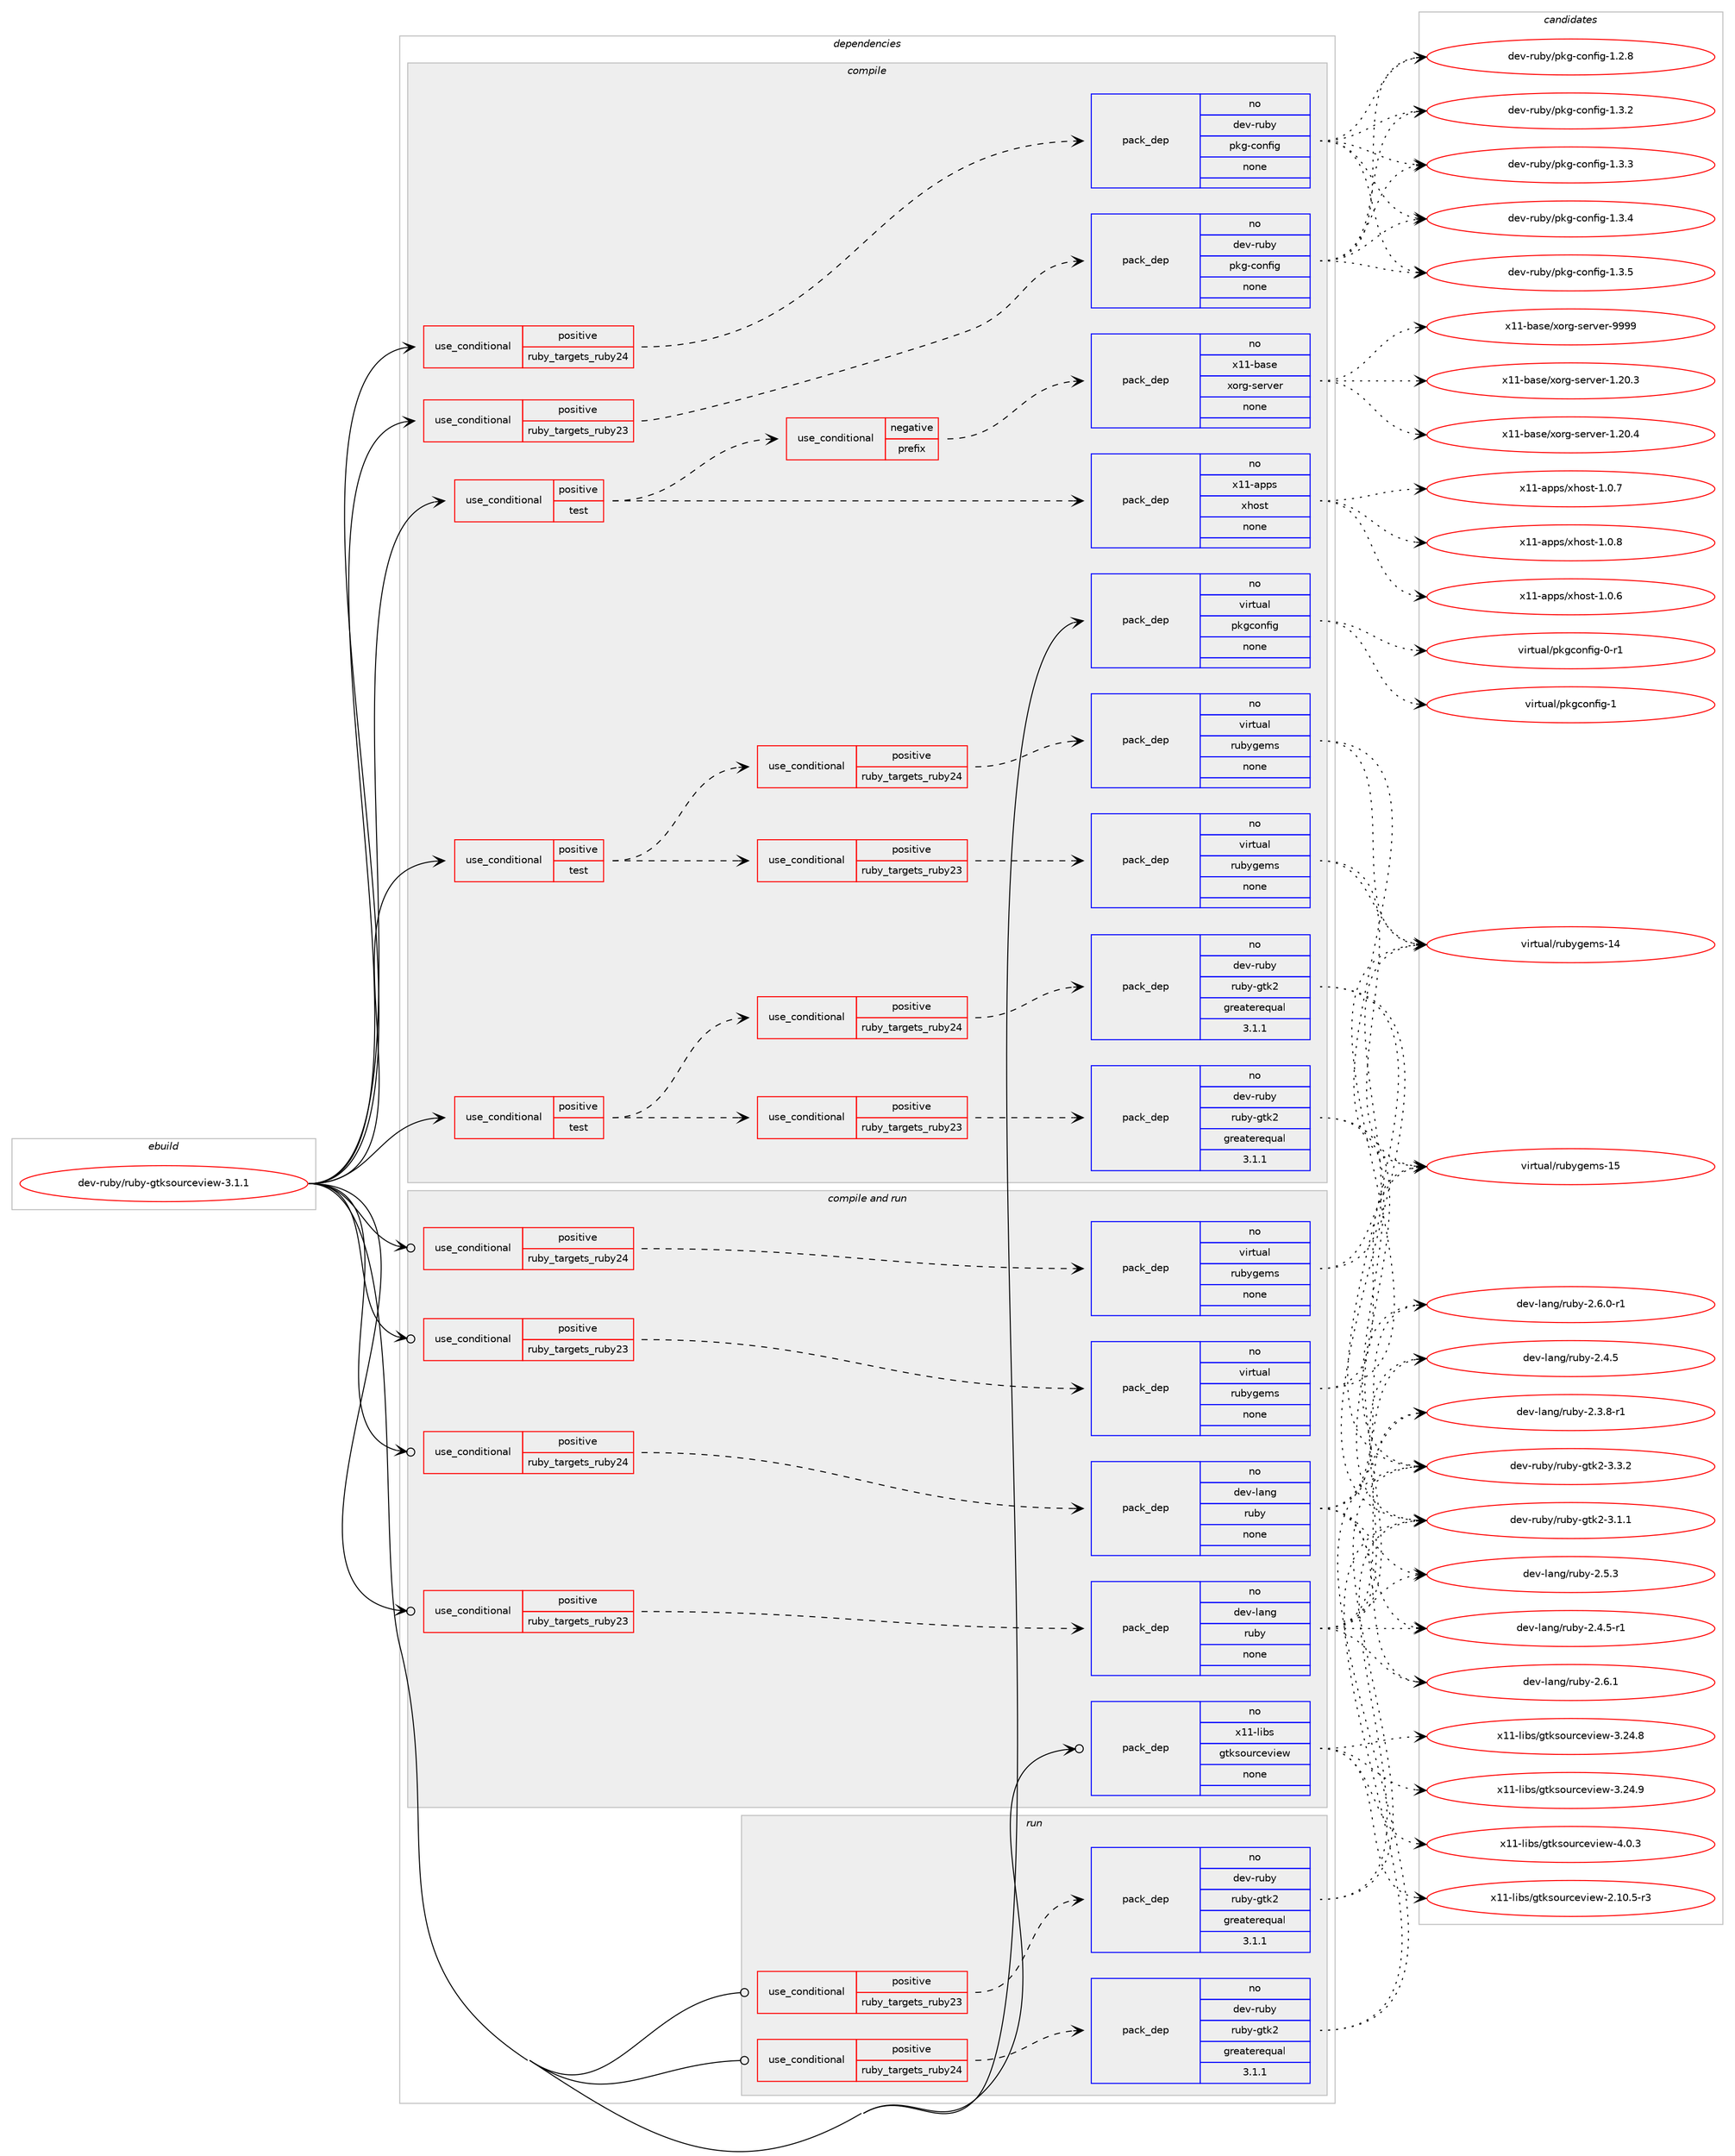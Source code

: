 digraph prolog {

# *************
# Graph options
# *************

newrank=true;
concentrate=true;
compound=true;
graph [rankdir=LR,fontname=Helvetica,fontsize=10,ranksep=1.5];#, ranksep=2.5, nodesep=0.2];
edge  [arrowhead=vee];
node  [fontname=Helvetica,fontsize=10];

# **********
# The ebuild
# **********

subgraph cluster_leftcol {
color=gray;
rank=same;
label=<<i>ebuild</i>>;
id [label="dev-ruby/ruby-gtksourceview-3.1.1", color=red, width=4, href="../dev-ruby/ruby-gtksourceview-3.1.1.svg"];
}

# ****************
# The dependencies
# ****************

subgraph cluster_midcol {
color=gray;
label=<<i>dependencies</i>>;
subgraph cluster_compile {
fillcolor="#eeeeee";
style=filled;
label=<<i>compile</i>>;
subgraph cond415450 {
dependency1523982 [label=<<TABLE BORDER="0" CELLBORDER="1" CELLSPACING="0" CELLPADDING="4"><TR><TD ROWSPAN="3" CELLPADDING="10">use_conditional</TD></TR><TR><TD>positive</TD></TR><TR><TD>ruby_targets_ruby23</TD></TR></TABLE>>, shape=none, color=red];
subgraph pack1085026 {
dependency1523983 [label=<<TABLE BORDER="0" CELLBORDER="1" CELLSPACING="0" CELLPADDING="4" WIDTH="220"><TR><TD ROWSPAN="6" CELLPADDING="30">pack_dep</TD></TR><TR><TD WIDTH="110">no</TD></TR><TR><TD>dev-ruby</TD></TR><TR><TD>pkg-config</TD></TR><TR><TD>none</TD></TR><TR><TD></TD></TR></TABLE>>, shape=none, color=blue];
}
dependency1523982:e -> dependency1523983:w [weight=20,style="dashed",arrowhead="vee"];
}
id:e -> dependency1523982:w [weight=20,style="solid",arrowhead="vee"];
subgraph cond415451 {
dependency1523984 [label=<<TABLE BORDER="0" CELLBORDER="1" CELLSPACING="0" CELLPADDING="4"><TR><TD ROWSPAN="3" CELLPADDING="10">use_conditional</TD></TR><TR><TD>positive</TD></TR><TR><TD>ruby_targets_ruby24</TD></TR></TABLE>>, shape=none, color=red];
subgraph pack1085027 {
dependency1523985 [label=<<TABLE BORDER="0" CELLBORDER="1" CELLSPACING="0" CELLPADDING="4" WIDTH="220"><TR><TD ROWSPAN="6" CELLPADDING="30">pack_dep</TD></TR><TR><TD WIDTH="110">no</TD></TR><TR><TD>dev-ruby</TD></TR><TR><TD>pkg-config</TD></TR><TR><TD>none</TD></TR><TR><TD></TD></TR></TABLE>>, shape=none, color=blue];
}
dependency1523984:e -> dependency1523985:w [weight=20,style="dashed",arrowhead="vee"];
}
id:e -> dependency1523984:w [weight=20,style="solid",arrowhead="vee"];
subgraph cond415452 {
dependency1523986 [label=<<TABLE BORDER="0" CELLBORDER="1" CELLSPACING="0" CELLPADDING="4"><TR><TD ROWSPAN="3" CELLPADDING="10">use_conditional</TD></TR><TR><TD>positive</TD></TR><TR><TD>test</TD></TR></TABLE>>, shape=none, color=red];
subgraph cond415453 {
dependency1523987 [label=<<TABLE BORDER="0" CELLBORDER="1" CELLSPACING="0" CELLPADDING="4"><TR><TD ROWSPAN="3" CELLPADDING="10">use_conditional</TD></TR><TR><TD>negative</TD></TR><TR><TD>prefix</TD></TR></TABLE>>, shape=none, color=red];
subgraph pack1085028 {
dependency1523988 [label=<<TABLE BORDER="0" CELLBORDER="1" CELLSPACING="0" CELLPADDING="4" WIDTH="220"><TR><TD ROWSPAN="6" CELLPADDING="30">pack_dep</TD></TR><TR><TD WIDTH="110">no</TD></TR><TR><TD>x11-base</TD></TR><TR><TD>xorg-server</TD></TR><TR><TD>none</TD></TR><TR><TD></TD></TR></TABLE>>, shape=none, color=blue];
}
dependency1523987:e -> dependency1523988:w [weight=20,style="dashed",arrowhead="vee"];
}
dependency1523986:e -> dependency1523987:w [weight=20,style="dashed",arrowhead="vee"];
subgraph pack1085029 {
dependency1523989 [label=<<TABLE BORDER="0" CELLBORDER="1" CELLSPACING="0" CELLPADDING="4" WIDTH="220"><TR><TD ROWSPAN="6" CELLPADDING="30">pack_dep</TD></TR><TR><TD WIDTH="110">no</TD></TR><TR><TD>x11-apps</TD></TR><TR><TD>xhost</TD></TR><TR><TD>none</TD></TR><TR><TD></TD></TR></TABLE>>, shape=none, color=blue];
}
dependency1523986:e -> dependency1523989:w [weight=20,style="dashed",arrowhead="vee"];
}
id:e -> dependency1523986:w [weight=20,style="solid",arrowhead="vee"];
subgraph cond415454 {
dependency1523990 [label=<<TABLE BORDER="0" CELLBORDER="1" CELLSPACING="0" CELLPADDING="4"><TR><TD ROWSPAN="3" CELLPADDING="10">use_conditional</TD></TR><TR><TD>positive</TD></TR><TR><TD>test</TD></TR></TABLE>>, shape=none, color=red];
subgraph cond415455 {
dependency1523991 [label=<<TABLE BORDER="0" CELLBORDER="1" CELLSPACING="0" CELLPADDING="4"><TR><TD ROWSPAN="3" CELLPADDING="10">use_conditional</TD></TR><TR><TD>positive</TD></TR><TR><TD>ruby_targets_ruby23</TD></TR></TABLE>>, shape=none, color=red];
subgraph pack1085030 {
dependency1523992 [label=<<TABLE BORDER="0" CELLBORDER="1" CELLSPACING="0" CELLPADDING="4" WIDTH="220"><TR><TD ROWSPAN="6" CELLPADDING="30">pack_dep</TD></TR><TR><TD WIDTH="110">no</TD></TR><TR><TD>dev-ruby</TD></TR><TR><TD>ruby-gtk2</TD></TR><TR><TD>greaterequal</TD></TR><TR><TD>3.1.1</TD></TR></TABLE>>, shape=none, color=blue];
}
dependency1523991:e -> dependency1523992:w [weight=20,style="dashed",arrowhead="vee"];
}
dependency1523990:e -> dependency1523991:w [weight=20,style="dashed",arrowhead="vee"];
subgraph cond415456 {
dependency1523993 [label=<<TABLE BORDER="0" CELLBORDER="1" CELLSPACING="0" CELLPADDING="4"><TR><TD ROWSPAN="3" CELLPADDING="10">use_conditional</TD></TR><TR><TD>positive</TD></TR><TR><TD>ruby_targets_ruby24</TD></TR></TABLE>>, shape=none, color=red];
subgraph pack1085031 {
dependency1523994 [label=<<TABLE BORDER="0" CELLBORDER="1" CELLSPACING="0" CELLPADDING="4" WIDTH="220"><TR><TD ROWSPAN="6" CELLPADDING="30">pack_dep</TD></TR><TR><TD WIDTH="110">no</TD></TR><TR><TD>dev-ruby</TD></TR><TR><TD>ruby-gtk2</TD></TR><TR><TD>greaterequal</TD></TR><TR><TD>3.1.1</TD></TR></TABLE>>, shape=none, color=blue];
}
dependency1523993:e -> dependency1523994:w [weight=20,style="dashed",arrowhead="vee"];
}
dependency1523990:e -> dependency1523993:w [weight=20,style="dashed",arrowhead="vee"];
}
id:e -> dependency1523990:w [weight=20,style="solid",arrowhead="vee"];
subgraph cond415457 {
dependency1523995 [label=<<TABLE BORDER="0" CELLBORDER="1" CELLSPACING="0" CELLPADDING="4"><TR><TD ROWSPAN="3" CELLPADDING="10">use_conditional</TD></TR><TR><TD>positive</TD></TR><TR><TD>test</TD></TR></TABLE>>, shape=none, color=red];
subgraph cond415458 {
dependency1523996 [label=<<TABLE BORDER="0" CELLBORDER="1" CELLSPACING="0" CELLPADDING="4"><TR><TD ROWSPAN="3" CELLPADDING="10">use_conditional</TD></TR><TR><TD>positive</TD></TR><TR><TD>ruby_targets_ruby23</TD></TR></TABLE>>, shape=none, color=red];
subgraph pack1085032 {
dependency1523997 [label=<<TABLE BORDER="0" CELLBORDER="1" CELLSPACING="0" CELLPADDING="4" WIDTH="220"><TR><TD ROWSPAN="6" CELLPADDING="30">pack_dep</TD></TR><TR><TD WIDTH="110">no</TD></TR><TR><TD>virtual</TD></TR><TR><TD>rubygems</TD></TR><TR><TD>none</TD></TR><TR><TD></TD></TR></TABLE>>, shape=none, color=blue];
}
dependency1523996:e -> dependency1523997:w [weight=20,style="dashed",arrowhead="vee"];
}
dependency1523995:e -> dependency1523996:w [weight=20,style="dashed",arrowhead="vee"];
subgraph cond415459 {
dependency1523998 [label=<<TABLE BORDER="0" CELLBORDER="1" CELLSPACING="0" CELLPADDING="4"><TR><TD ROWSPAN="3" CELLPADDING="10">use_conditional</TD></TR><TR><TD>positive</TD></TR><TR><TD>ruby_targets_ruby24</TD></TR></TABLE>>, shape=none, color=red];
subgraph pack1085033 {
dependency1523999 [label=<<TABLE BORDER="0" CELLBORDER="1" CELLSPACING="0" CELLPADDING="4" WIDTH="220"><TR><TD ROWSPAN="6" CELLPADDING="30">pack_dep</TD></TR><TR><TD WIDTH="110">no</TD></TR><TR><TD>virtual</TD></TR><TR><TD>rubygems</TD></TR><TR><TD>none</TD></TR><TR><TD></TD></TR></TABLE>>, shape=none, color=blue];
}
dependency1523998:e -> dependency1523999:w [weight=20,style="dashed",arrowhead="vee"];
}
dependency1523995:e -> dependency1523998:w [weight=20,style="dashed",arrowhead="vee"];
}
id:e -> dependency1523995:w [weight=20,style="solid",arrowhead="vee"];
subgraph pack1085034 {
dependency1524000 [label=<<TABLE BORDER="0" CELLBORDER="1" CELLSPACING="0" CELLPADDING="4" WIDTH="220"><TR><TD ROWSPAN="6" CELLPADDING="30">pack_dep</TD></TR><TR><TD WIDTH="110">no</TD></TR><TR><TD>virtual</TD></TR><TR><TD>pkgconfig</TD></TR><TR><TD>none</TD></TR><TR><TD></TD></TR></TABLE>>, shape=none, color=blue];
}
id:e -> dependency1524000:w [weight=20,style="solid",arrowhead="vee"];
}
subgraph cluster_compileandrun {
fillcolor="#eeeeee";
style=filled;
label=<<i>compile and run</i>>;
subgraph cond415460 {
dependency1524001 [label=<<TABLE BORDER="0" CELLBORDER="1" CELLSPACING="0" CELLPADDING="4"><TR><TD ROWSPAN="3" CELLPADDING="10">use_conditional</TD></TR><TR><TD>positive</TD></TR><TR><TD>ruby_targets_ruby23</TD></TR></TABLE>>, shape=none, color=red];
subgraph pack1085035 {
dependency1524002 [label=<<TABLE BORDER="0" CELLBORDER="1" CELLSPACING="0" CELLPADDING="4" WIDTH="220"><TR><TD ROWSPAN="6" CELLPADDING="30">pack_dep</TD></TR><TR><TD WIDTH="110">no</TD></TR><TR><TD>dev-lang</TD></TR><TR><TD>ruby</TD></TR><TR><TD>none</TD></TR><TR><TD></TD></TR></TABLE>>, shape=none, color=blue];
}
dependency1524001:e -> dependency1524002:w [weight=20,style="dashed",arrowhead="vee"];
}
id:e -> dependency1524001:w [weight=20,style="solid",arrowhead="odotvee"];
subgraph cond415461 {
dependency1524003 [label=<<TABLE BORDER="0" CELLBORDER="1" CELLSPACING="0" CELLPADDING="4"><TR><TD ROWSPAN="3" CELLPADDING="10">use_conditional</TD></TR><TR><TD>positive</TD></TR><TR><TD>ruby_targets_ruby23</TD></TR></TABLE>>, shape=none, color=red];
subgraph pack1085036 {
dependency1524004 [label=<<TABLE BORDER="0" CELLBORDER="1" CELLSPACING="0" CELLPADDING="4" WIDTH="220"><TR><TD ROWSPAN="6" CELLPADDING="30">pack_dep</TD></TR><TR><TD WIDTH="110">no</TD></TR><TR><TD>virtual</TD></TR><TR><TD>rubygems</TD></TR><TR><TD>none</TD></TR><TR><TD></TD></TR></TABLE>>, shape=none, color=blue];
}
dependency1524003:e -> dependency1524004:w [weight=20,style="dashed",arrowhead="vee"];
}
id:e -> dependency1524003:w [weight=20,style="solid",arrowhead="odotvee"];
subgraph cond415462 {
dependency1524005 [label=<<TABLE BORDER="0" CELLBORDER="1" CELLSPACING="0" CELLPADDING="4"><TR><TD ROWSPAN="3" CELLPADDING="10">use_conditional</TD></TR><TR><TD>positive</TD></TR><TR><TD>ruby_targets_ruby24</TD></TR></TABLE>>, shape=none, color=red];
subgraph pack1085037 {
dependency1524006 [label=<<TABLE BORDER="0" CELLBORDER="1" CELLSPACING="0" CELLPADDING="4" WIDTH="220"><TR><TD ROWSPAN="6" CELLPADDING="30">pack_dep</TD></TR><TR><TD WIDTH="110">no</TD></TR><TR><TD>dev-lang</TD></TR><TR><TD>ruby</TD></TR><TR><TD>none</TD></TR><TR><TD></TD></TR></TABLE>>, shape=none, color=blue];
}
dependency1524005:e -> dependency1524006:w [weight=20,style="dashed",arrowhead="vee"];
}
id:e -> dependency1524005:w [weight=20,style="solid",arrowhead="odotvee"];
subgraph cond415463 {
dependency1524007 [label=<<TABLE BORDER="0" CELLBORDER="1" CELLSPACING="0" CELLPADDING="4"><TR><TD ROWSPAN="3" CELLPADDING="10">use_conditional</TD></TR><TR><TD>positive</TD></TR><TR><TD>ruby_targets_ruby24</TD></TR></TABLE>>, shape=none, color=red];
subgraph pack1085038 {
dependency1524008 [label=<<TABLE BORDER="0" CELLBORDER="1" CELLSPACING="0" CELLPADDING="4" WIDTH="220"><TR><TD ROWSPAN="6" CELLPADDING="30">pack_dep</TD></TR><TR><TD WIDTH="110">no</TD></TR><TR><TD>virtual</TD></TR><TR><TD>rubygems</TD></TR><TR><TD>none</TD></TR><TR><TD></TD></TR></TABLE>>, shape=none, color=blue];
}
dependency1524007:e -> dependency1524008:w [weight=20,style="dashed",arrowhead="vee"];
}
id:e -> dependency1524007:w [weight=20,style="solid",arrowhead="odotvee"];
subgraph pack1085039 {
dependency1524009 [label=<<TABLE BORDER="0" CELLBORDER="1" CELLSPACING="0" CELLPADDING="4" WIDTH="220"><TR><TD ROWSPAN="6" CELLPADDING="30">pack_dep</TD></TR><TR><TD WIDTH="110">no</TD></TR><TR><TD>x11-libs</TD></TR><TR><TD>gtksourceview</TD></TR><TR><TD>none</TD></TR><TR><TD></TD></TR></TABLE>>, shape=none, color=blue];
}
id:e -> dependency1524009:w [weight=20,style="solid",arrowhead="odotvee"];
}
subgraph cluster_run {
fillcolor="#eeeeee";
style=filled;
label=<<i>run</i>>;
subgraph cond415464 {
dependency1524010 [label=<<TABLE BORDER="0" CELLBORDER="1" CELLSPACING="0" CELLPADDING="4"><TR><TD ROWSPAN="3" CELLPADDING="10">use_conditional</TD></TR><TR><TD>positive</TD></TR><TR><TD>ruby_targets_ruby23</TD></TR></TABLE>>, shape=none, color=red];
subgraph pack1085040 {
dependency1524011 [label=<<TABLE BORDER="0" CELLBORDER="1" CELLSPACING="0" CELLPADDING="4" WIDTH="220"><TR><TD ROWSPAN="6" CELLPADDING="30">pack_dep</TD></TR><TR><TD WIDTH="110">no</TD></TR><TR><TD>dev-ruby</TD></TR><TR><TD>ruby-gtk2</TD></TR><TR><TD>greaterequal</TD></TR><TR><TD>3.1.1</TD></TR></TABLE>>, shape=none, color=blue];
}
dependency1524010:e -> dependency1524011:w [weight=20,style="dashed",arrowhead="vee"];
}
id:e -> dependency1524010:w [weight=20,style="solid",arrowhead="odot"];
subgraph cond415465 {
dependency1524012 [label=<<TABLE BORDER="0" CELLBORDER="1" CELLSPACING="0" CELLPADDING="4"><TR><TD ROWSPAN="3" CELLPADDING="10">use_conditional</TD></TR><TR><TD>positive</TD></TR><TR><TD>ruby_targets_ruby24</TD></TR></TABLE>>, shape=none, color=red];
subgraph pack1085041 {
dependency1524013 [label=<<TABLE BORDER="0" CELLBORDER="1" CELLSPACING="0" CELLPADDING="4" WIDTH="220"><TR><TD ROWSPAN="6" CELLPADDING="30">pack_dep</TD></TR><TR><TD WIDTH="110">no</TD></TR><TR><TD>dev-ruby</TD></TR><TR><TD>ruby-gtk2</TD></TR><TR><TD>greaterequal</TD></TR><TR><TD>3.1.1</TD></TR></TABLE>>, shape=none, color=blue];
}
dependency1524012:e -> dependency1524013:w [weight=20,style="dashed",arrowhead="vee"];
}
id:e -> dependency1524012:w [weight=20,style="solid",arrowhead="odot"];
}
}

# **************
# The candidates
# **************

subgraph cluster_choices {
rank=same;
color=gray;
label=<<i>candidates</i>>;

subgraph choice1085026 {
color=black;
nodesep=1;
choice1001011184511411798121471121071034599111110102105103454946504656 [label="dev-ruby/pkg-config-1.2.8", color=red, width=4,href="../dev-ruby/pkg-config-1.2.8.svg"];
choice1001011184511411798121471121071034599111110102105103454946514650 [label="dev-ruby/pkg-config-1.3.2", color=red, width=4,href="../dev-ruby/pkg-config-1.3.2.svg"];
choice1001011184511411798121471121071034599111110102105103454946514651 [label="dev-ruby/pkg-config-1.3.3", color=red, width=4,href="../dev-ruby/pkg-config-1.3.3.svg"];
choice1001011184511411798121471121071034599111110102105103454946514652 [label="dev-ruby/pkg-config-1.3.4", color=red, width=4,href="../dev-ruby/pkg-config-1.3.4.svg"];
choice1001011184511411798121471121071034599111110102105103454946514653 [label="dev-ruby/pkg-config-1.3.5", color=red, width=4,href="../dev-ruby/pkg-config-1.3.5.svg"];
dependency1523983:e -> choice1001011184511411798121471121071034599111110102105103454946504656:w [style=dotted,weight="100"];
dependency1523983:e -> choice1001011184511411798121471121071034599111110102105103454946514650:w [style=dotted,weight="100"];
dependency1523983:e -> choice1001011184511411798121471121071034599111110102105103454946514651:w [style=dotted,weight="100"];
dependency1523983:e -> choice1001011184511411798121471121071034599111110102105103454946514652:w [style=dotted,weight="100"];
dependency1523983:e -> choice1001011184511411798121471121071034599111110102105103454946514653:w [style=dotted,weight="100"];
}
subgraph choice1085027 {
color=black;
nodesep=1;
choice1001011184511411798121471121071034599111110102105103454946504656 [label="dev-ruby/pkg-config-1.2.8", color=red, width=4,href="../dev-ruby/pkg-config-1.2.8.svg"];
choice1001011184511411798121471121071034599111110102105103454946514650 [label="dev-ruby/pkg-config-1.3.2", color=red, width=4,href="../dev-ruby/pkg-config-1.3.2.svg"];
choice1001011184511411798121471121071034599111110102105103454946514651 [label="dev-ruby/pkg-config-1.3.3", color=red, width=4,href="../dev-ruby/pkg-config-1.3.3.svg"];
choice1001011184511411798121471121071034599111110102105103454946514652 [label="dev-ruby/pkg-config-1.3.4", color=red, width=4,href="../dev-ruby/pkg-config-1.3.4.svg"];
choice1001011184511411798121471121071034599111110102105103454946514653 [label="dev-ruby/pkg-config-1.3.5", color=red, width=4,href="../dev-ruby/pkg-config-1.3.5.svg"];
dependency1523985:e -> choice1001011184511411798121471121071034599111110102105103454946504656:w [style=dotted,weight="100"];
dependency1523985:e -> choice1001011184511411798121471121071034599111110102105103454946514650:w [style=dotted,weight="100"];
dependency1523985:e -> choice1001011184511411798121471121071034599111110102105103454946514651:w [style=dotted,weight="100"];
dependency1523985:e -> choice1001011184511411798121471121071034599111110102105103454946514652:w [style=dotted,weight="100"];
dependency1523985:e -> choice1001011184511411798121471121071034599111110102105103454946514653:w [style=dotted,weight="100"];
}
subgraph choice1085028 {
color=black;
nodesep=1;
choice1204949459897115101471201111141034511510111411810111445494650484651 [label="x11-base/xorg-server-1.20.3", color=red, width=4,href="../x11-base/xorg-server-1.20.3.svg"];
choice1204949459897115101471201111141034511510111411810111445494650484652 [label="x11-base/xorg-server-1.20.4", color=red, width=4,href="../x11-base/xorg-server-1.20.4.svg"];
choice120494945989711510147120111114103451151011141181011144557575757 [label="x11-base/xorg-server-9999", color=red, width=4,href="../x11-base/xorg-server-9999.svg"];
dependency1523988:e -> choice1204949459897115101471201111141034511510111411810111445494650484651:w [style=dotted,weight="100"];
dependency1523988:e -> choice1204949459897115101471201111141034511510111411810111445494650484652:w [style=dotted,weight="100"];
dependency1523988:e -> choice120494945989711510147120111114103451151011141181011144557575757:w [style=dotted,weight="100"];
}
subgraph choice1085029 {
color=black;
nodesep=1;
choice1204949459711211211547120104111115116454946484654 [label="x11-apps/xhost-1.0.6", color=red, width=4,href="../x11-apps/xhost-1.0.6.svg"];
choice1204949459711211211547120104111115116454946484655 [label="x11-apps/xhost-1.0.7", color=red, width=4,href="../x11-apps/xhost-1.0.7.svg"];
choice1204949459711211211547120104111115116454946484656 [label="x11-apps/xhost-1.0.8", color=red, width=4,href="../x11-apps/xhost-1.0.8.svg"];
dependency1523989:e -> choice1204949459711211211547120104111115116454946484654:w [style=dotted,weight="100"];
dependency1523989:e -> choice1204949459711211211547120104111115116454946484655:w [style=dotted,weight="100"];
dependency1523989:e -> choice1204949459711211211547120104111115116454946484656:w [style=dotted,weight="100"];
}
subgraph choice1085030 {
color=black;
nodesep=1;
choice100101118451141179812147114117981214510311610750455146494649 [label="dev-ruby/ruby-gtk2-3.1.1", color=red, width=4,href="../dev-ruby/ruby-gtk2-3.1.1.svg"];
choice100101118451141179812147114117981214510311610750455146514650 [label="dev-ruby/ruby-gtk2-3.3.2", color=red, width=4,href="../dev-ruby/ruby-gtk2-3.3.2.svg"];
dependency1523992:e -> choice100101118451141179812147114117981214510311610750455146494649:w [style=dotted,weight="100"];
dependency1523992:e -> choice100101118451141179812147114117981214510311610750455146514650:w [style=dotted,weight="100"];
}
subgraph choice1085031 {
color=black;
nodesep=1;
choice100101118451141179812147114117981214510311610750455146494649 [label="dev-ruby/ruby-gtk2-3.1.1", color=red, width=4,href="../dev-ruby/ruby-gtk2-3.1.1.svg"];
choice100101118451141179812147114117981214510311610750455146514650 [label="dev-ruby/ruby-gtk2-3.3.2", color=red, width=4,href="../dev-ruby/ruby-gtk2-3.3.2.svg"];
dependency1523994:e -> choice100101118451141179812147114117981214510311610750455146494649:w [style=dotted,weight="100"];
dependency1523994:e -> choice100101118451141179812147114117981214510311610750455146514650:w [style=dotted,weight="100"];
}
subgraph choice1085032 {
color=black;
nodesep=1;
choice118105114116117971084711411798121103101109115454952 [label="virtual/rubygems-14", color=red, width=4,href="../virtual/rubygems-14.svg"];
choice118105114116117971084711411798121103101109115454953 [label="virtual/rubygems-15", color=red, width=4,href="../virtual/rubygems-15.svg"];
dependency1523997:e -> choice118105114116117971084711411798121103101109115454952:w [style=dotted,weight="100"];
dependency1523997:e -> choice118105114116117971084711411798121103101109115454953:w [style=dotted,weight="100"];
}
subgraph choice1085033 {
color=black;
nodesep=1;
choice118105114116117971084711411798121103101109115454952 [label="virtual/rubygems-14", color=red, width=4,href="../virtual/rubygems-14.svg"];
choice118105114116117971084711411798121103101109115454953 [label="virtual/rubygems-15", color=red, width=4,href="../virtual/rubygems-15.svg"];
dependency1523999:e -> choice118105114116117971084711411798121103101109115454952:w [style=dotted,weight="100"];
dependency1523999:e -> choice118105114116117971084711411798121103101109115454953:w [style=dotted,weight="100"];
}
subgraph choice1085034 {
color=black;
nodesep=1;
choice11810511411611797108471121071039911111010210510345484511449 [label="virtual/pkgconfig-0-r1", color=red, width=4,href="../virtual/pkgconfig-0-r1.svg"];
choice1181051141161179710847112107103991111101021051034549 [label="virtual/pkgconfig-1", color=red, width=4,href="../virtual/pkgconfig-1.svg"];
dependency1524000:e -> choice11810511411611797108471121071039911111010210510345484511449:w [style=dotted,weight="100"];
dependency1524000:e -> choice1181051141161179710847112107103991111101021051034549:w [style=dotted,weight="100"];
}
subgraph choice1085035 {
color=black;
nodesep=1;
choice100101118451089711010347114117981214550465146564511449 [label="dev-lang/ruby-2.3.8-r1", color=red, width=4,href="../dev-lang/ruby-2.3.8-r1.svg"];
choice10010111845108971101034711411798121455046524653 [label="dev-lang/ruby-2.4.5", color=red, width=4,href="../dev-lang/ruby-2.4.5.svg"];
choice100101118451089711010347114117981214550465246534511449 [label="dev-lang/ruby-2.4.5-r1", color=red, width=4,href="../dev-lang/ruby-2.4.5-r1.svg"];
choice10010111845108971101034711411798121455046534651 [label="dev-lang/ruby-2.5.3", color=red, width=4,href="../dev-lang/ruby-2.5.3.svg"];
choice100101118451089711010347114117981214550465446484511449 [label="dev-lang/ruby-2.6.0-r1", color=red, width=4,href="../dev-lang/ruby-2.6.0-r1.svg"];
choice10010111845108971101034711411798121455046544649 [label="dev-lang/ruby-2.6.1", color=red, width=4,href="../dev-lang/ruby-2.6.1.svg"];
dependency1524002:e -> choice100101118451089711010347114117981214550465146564511449:w [style=dotted,weight="100"];
dependency1524002:e -> choice10010111845108971101034711411798121455046524653:w [style=dotted,weight="100"];
dependency1524002:e -> choice100101118451089711010347114117981214550465246534511449:w [style=dotted,weight="100"];
dependency1524002:e -> choice10010111845108971101034711411798121455046534651:w [style=dotted,weight="100"];
dependency1524002:e -> choice100101118451089711010347114117981214550465446484511449:w [style=dotted,weight="100"];
dependency1524002:e -> choice10010111845108971101034711411798121455046544649:w [style=dotted,weight="100"];
}
subgraph choice1085036 {
color=black;
nodesep=1;
choice118105114116117971084711411798121103101109115454952 [label="virtual/rubygems-14", color=red, width=4,href="../virtual/rubygems-14.svg"];
choice118105114116117971084711411798121103101109115454953 [label="virtual/rubygems-15", color=red, width=4,href="../virtual/rubygems-15.svg"];
dependency1524004:e -> choice118105114116117971084711411798121103101109115454952:w [style=dotted,weight="100"];
dependency1524004:e -> choice118105114116117971084711411798121103101109115454953:w [style=dotted,weight="100"];
}
subgraph choice1085037 {
color=black;
nodesep=1;
choice100101118451089711010347114117981214550465146564511449 [label="dev-lang/ruby-2.3.8-r1", color=red, width=4,href="../dev-lang/ruby-2.3.8-r1.svg"];
choice10010111845108971101034711411798121455046524653 [label="dev-lang/ruby-2.4.5", color=red, width=4,href="../dev-lang/ruby-2.4.5.svg"];
choice100101118451089711010347114117981214550465246534511449 [label="dev-lang/ruby-2.4.5-r1", color=red, width=4,href="../dev-lang/ruby-2.4.5-r1.svg"];
choice10010111845108971101034711411798121455046534651 [label="dev-lang/ruby-2.5.3", color=red, width=4,href="../dev-lang/ruby-2.5.3.svg"];
choice100101118451089711010347114117981214550465446484511449 [label="dev-lang/ruby-2.6.0-r1", color=red, width=4,href="../dev-lang/ruby-2.6.0-r1.svg"];
choice10010111845108971101034711411798121455046544649 [label="dev-lang/ruby-2.6.1", color=red, width=4,href="../dev-lang/ruby-2.6.1.svg"];
dependency1524006:e -> choice100101118451089711010347114117981214550465146564511449:w [style=dotted,weight="100"];
dependency1524006:e -> choice10010111845108971101034711411798121455046524653:w [style=dotted,weight="100"];
dependency1524006:e -> choice100101118451089711010347114117981214550465246534511449:w [style=dotted,weight="100"];
dependency1524006:e -> choice10010111845108971101034711411798121455046534651:w [style=dotted,weight="100"];
dependency1524006:e -> choice100101118451089711010347114117981214550465446484511449:w [style=dotted,weight="100"];
dependency1524006:e -> choice10010111845108971101034711411798121455046544649:w [style=dotted,weight="100"];
}
subgraph choice1085038 {
color=black;
nodesep=1;
choice118105114116117971084711411798121103101109115454952 [label="virtual/rubygems-14", color=red, width=4,href="../virtual/rubygems-14.svg"];
choice118105114116117971084711411798121103101109115454953 [label="virtual/rubygems-15", color=red, width=4,href="../virtual/rubygems-15.svg"];
dependency1524008:e -> choice118105114116117971084711411798121103101109115454952:w [style=dotted,weight="100"];
dependency1524008:e -> choice118105114116117971084711411798121103101109115454953:w [style=dotted,weight="100"];
}
subgraph choice1085039 {
color=black;
nodesep=1;
choice120494945108105981154710311610711511111711499101118105101119455046494846534511451 [label="x11-libs/gtksourceview-2.10.5-r3", color=red, width=4,href="../x11-libs/gtksourceview-2.10.5-r3.svg"];
choice12049494510810598115471031161071151111171149910111810510111945514650524656 [label="x11-libs/gtksourceview-3.24.8", color=red, width=4,href="../x11-libs/gtksourceview-3.24.8.svg"];
choice12049494510810598115471031161071151111171149910111810510111945514650524657 [label="x11-libs/gtksourceview-3.24.9", color=red, width=4,href="../x11-libs/gtksourceview-3.24.9.svg"];
choice120494945108105981154710311610711511111711499101118105101119455246484651 [label="x11-libs/gtksourceview-4.0.3", color=red, width=4,href="../x11-libs/gtksourceview-4.0.3.svg"];
dependency1524009:e -> choice120494945108105981154710311610711511111711499101118105101119455046494846534511451:w [style=dotted,weight="100"];
dependency1524009:e -> choice12049494510810598115471031161071151111171149910111810510111945514650524656:w [style=dotted,weight="100"];
dependency1524009:e -> choice12049494510810598115471031161071151111171149910111810510111945514650524657:w [style=dotted,weight="100"];
dependency1524009:e -> choice120494945108105981154710311610711511111711499101118105101119455246484651:w [style=dotted,weight="100"];
}
subgraph choice1085040 {
color=black;
nodesep=1;
choice100101118451141179812147114117981214510311610750455146494649 [label="dev-ruby/ruby-gtk2-3.1.1", color=red, width=4,href="../dev-ruby/ruby-gtk2-3.1.1.svg"];
choice100101118451141179812147114117981214510311610750455146514650 [label="dev-ruby/ruby-gtk2-3.3.2", color=red, width=4,href="../dev-ruby/ruby-gtk2-3.3.2.svg"];
dependency1524011:e -> choice100101118451141179812147114117981214510311610750455146494649:w [style=dotted,weight="100"];
dependency1524011:e -> choice100101118451141179812147114117981214510311610750455146514650:w [style=dotted,weight="100"];
}
subgraph choice1085041 {
color=black;
nodesep=1;
choice100101118451141179812147114117981214510311610750455146494649 [label="dev-ruby/ruby-gtk2-3.1.1", color=red, width=4,href="../dev-ruby/ruby-gtk2-3.1.1.svg"];
choice100101118451141179812147114117981214510311610750455146514650 [label="dev-ruby/ruby-gtk2-3.3.2", color=red, width=4,href="../dev-ruby/ruby-gtk2-3.3.2.svg"];
dependency1524013:e -> choice100101118451141179812147114117981214510311610750455146494649:w [style=dotted,weight="100"];
dependency1524013:e -> choice100101118451141179812147114117981214510311610750455146514650:w [style=dotted,weight="100"];
}
}

}
